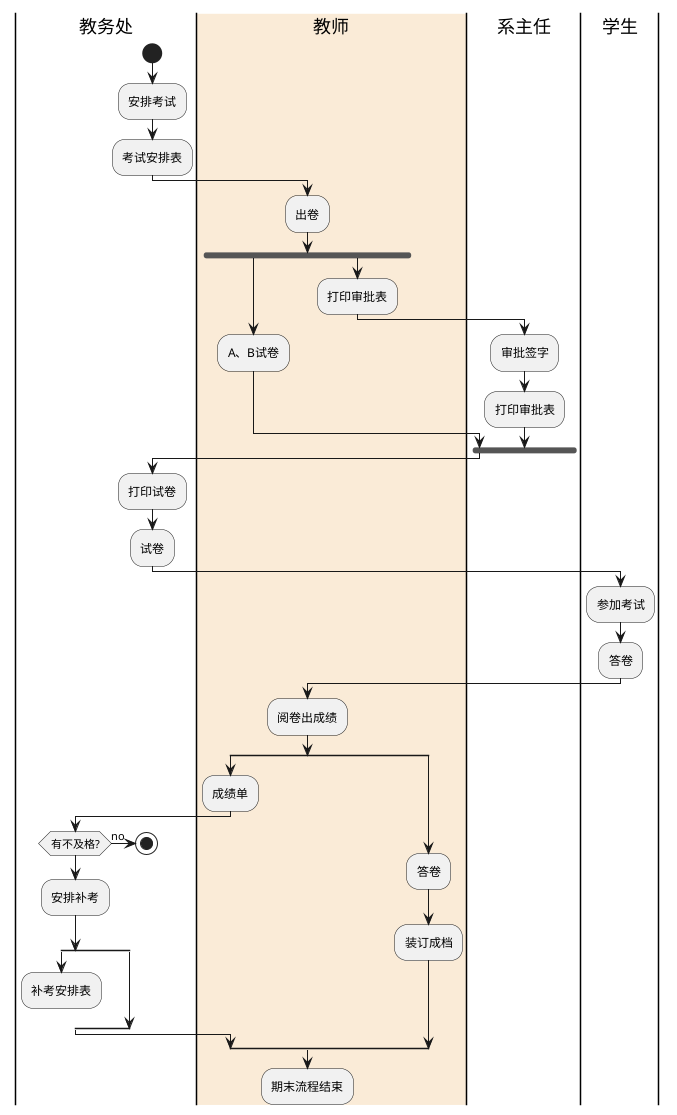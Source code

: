 @startuml
|教务处|
start
:安排考试;
:考试安排表;
|#AntiqueWhite|教师|
:出卷;
fork
:A、B试卷;
fork again
:打印审批表;
|系主任|
:审批签字;
:打印审批表;
end fork
|教务处|
:打印试卷;
:试卷;
|学生|
:参加考试;
:答卷;
|教师|
:阅卷出成绩;
split
:成绩单;
|教务处|
if (有不及格?) then (no)
stop
else
:安排补考;
split
:补考安排表;
detach
split again
end split
endif
split again
|教师|
:答卷;
:装订成档;
end split
:期末流程结束;
@enduml